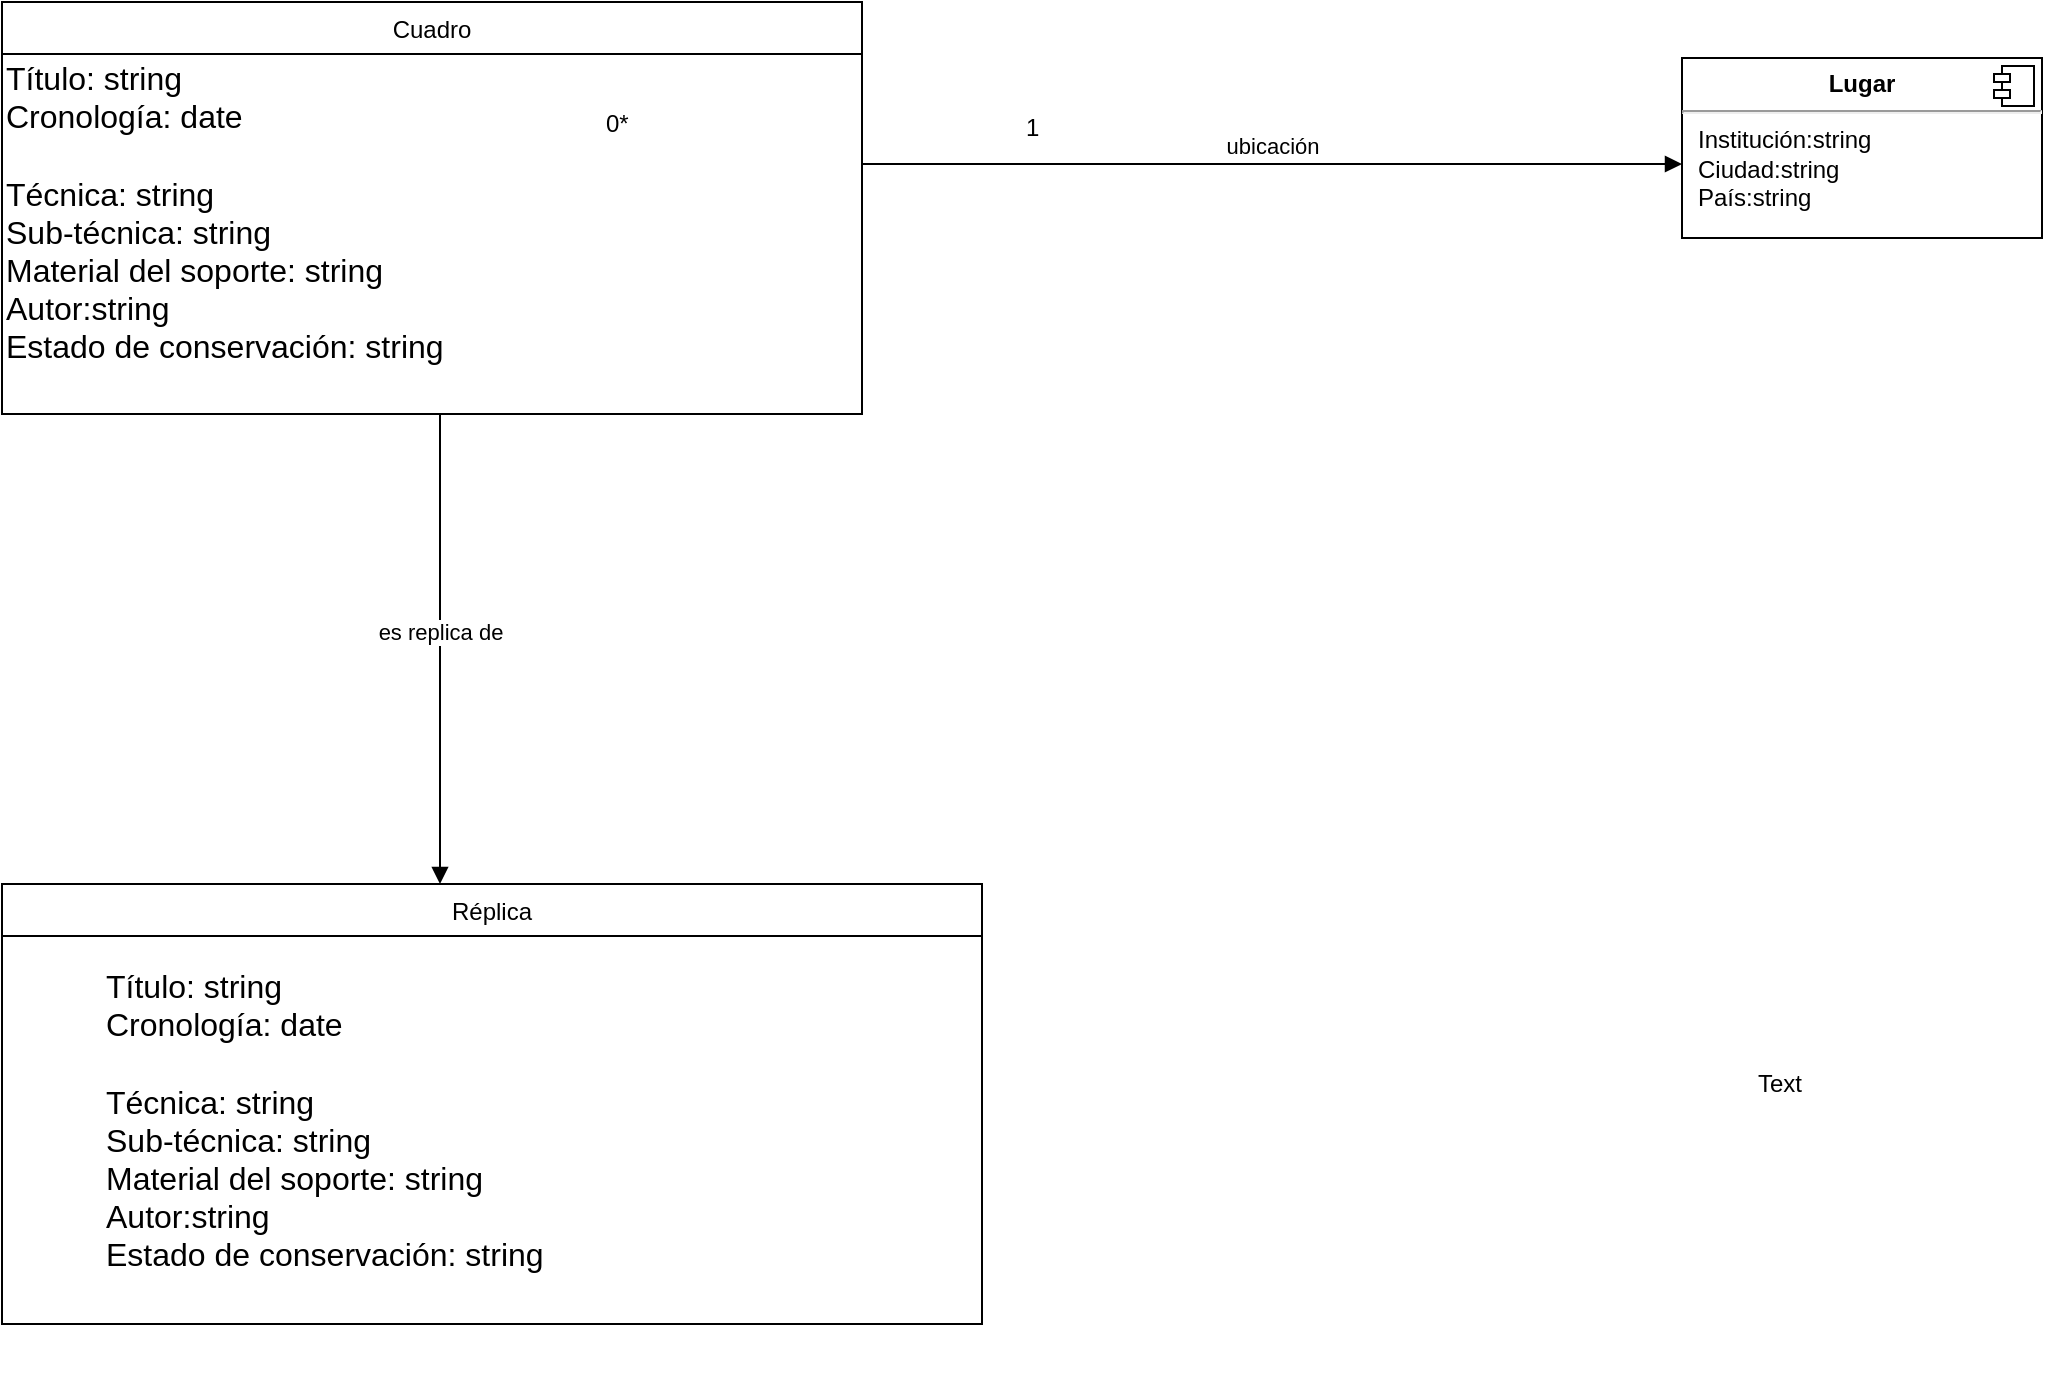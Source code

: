 <mxfile version="12.2.4"><diagram id="cQXS8tLzbw9ipoVjhAlY"><mxGraphModel dx="1612" dy="2561" grid="1" gridSize="10" guides="1" tooltips="1" connect="1" arrows="1" fold="1" page="1" pageScale="1" pageWidth="827" pageHeight="1169" math="0" shadow="0"><root><mxCell id="0"/><mxCell id="1" parent="0"/><mxCell id="6" value="ubicación" style="html=1;verticalAlign=bottom;endArrow=block;" edge="1" parent="1"><mxGeometry width="80" relative="1" as="geometry"><mxPoint x="680" y="80" as="sourcePoint"/><mxPoint x="1090" y="80" as="targetPoint"/></mxGeometry></mxCell><mxCell id="7" value="0*" style="text;html=1;resizable=0;points=[];autosize=1;align=left;verticalAlign=top;spacingTop=-4;" vertex="1" parent="1"><mxGeometry x="550" y="50" width="30" height="20" as="geometry"/></mxCell><mxCell id="10" value="&lt;p style=&quot;margin: 0px ; margin-top: 6px ; text-align: center&quot;&gt;&lt;b&gt;Lugar&lt;/b&gt;&lt;/p&gt;&lt;hr&gt;&lt;p style=&quot;margin: 0px ; margin-left: 8px&quot;&gt;Institución:string&lt;/p&gt;&lt;p style=&quot;margin: 0px ; margin-left: 8px&quot;&gt;Ciudad:string&lt;/p&gt;&lt;p style=&quot;margin: 0px ; margin-left: 8px&quot;&gt;País:string&lt;/p&gt;" style="align=left;overflow=fill;html=1;" vertex="1" parent="1"><mxGeometry x="1090" y="27" width="180" height="90" as="geometry"/></mxCell><mxCell id="11" value="" style="shape=component;jettyWidth=8;jettyHeight=4;" vertex="1" parent="10"><mxGeometry x="1" width="20" height="20" relative="1" as="geometry"><mxPoint x="-24" y="4" as="offset"/></mxGeometry></mxCell><mxCell id="12" value="1" style="text;html=1;resizable=0;points=[];autosize=1;align=left;verticalAlign=top;spacingTop=-4;" vertex="1" parent="1"><mxGeometry x="760" y="52" width="20" height="20" as="geometry"/></mxCell><mxCell id="22" value="Cuadro" style="swimlane;fontStyle=0;childLayout=stackLayout;horizontal=1;startSize=26;fillColor=none;horizontalStack=0;resizeParent=1;resizeParentMax=0;resizeLast=0;collapsible=1;marginBottom=0;" vertex="1" parent="1"><mxGeometry x="250" y="-1" width="430" height="206" as="geometry"/></mxCell><mxCell id="27" value="&lt;span style=&quot;font-size: medium&quot;&gt;Título: string&lt;br&gt;&lt;/span&gt;&lt;span style=&quot;font-size: medium&quot;&gt;Cronología: date&lt;br&gt;&lt;br&gt;&lt;/span&gt;&lt;span style=&quot;font-size: medium&quot;&gt;Técnica: string&lt;br&gt;&lt;/span&gt;&lt;span style=&quot;font-size: medium&quot;&gt;Sub-técnica: string&lt;br&gt;&lt;/span&gt;&lt;span style=&quot;font-size: medium&quot;&gt;Material del soporte: string&lt;br&gt;&lt;/span&gt;&lt;span style=&quot;font-size: medium&quot;&gt;Autor:string&lt;br&gt;&lt;/span&gt;&lt;span style=&quot;font-size: medium&quot;&gt;Estado de conservación: string&amp;nbsp;&lt;/span&gt;&lt;span style=&quot;font-size: medium&quot;&gt;&lt;br&gt;&lt;/span&gt;&lt;div class=&quot;page&quot; title=&quot;Page 6&quot;&gt;&lt;div class=&quot;section&quot;&gt;&lt;div class=&quot;layoutArea&quot;&gt;&lt;div class=&quot;column&quot;&gt;&lt;font size=&quot;3&quot;&gt;&lt;br&gt;&#9;&#9;&#9;&#9;&#9;&lt;/font&gt;&lt;/div&gt;&lt;font size=&quot;3&quot;&gt;&lt;br&gt;&#9;&#9;&#9;&#9;&lt;/font&gt;&lt;/div&gt;&lt;font size=&quot;3&quot;&gt;&lt;br&gt;&#9;&#9;&#9;&lt;/font&gt;&lt;/div&gt;&lt;br&gt;&#9;&#9;&lt;/div&gt;" style="text;html=1;resizable=0;points=[];autosize=1;align=left;verticalAlign=top;spacingTop=-4;" vertex="1" parent="22"><mxGeometry y="26" width="430" height="180" as="geometry"/></mxCell><mxCell id="32" value="es replica de" style="html=1;verticalAlign=bottom;endArrow=block;" edge="1" parent="1"><mxGeometry width="80" relative="1" as="geometry"><mxPoint x="469" y="205" as="sourcePoint"/><mxPoint x="469" y="440" as="targetPoint"/></mxGeometry></mxCell><mxCell id="33" value="Réplica" style="swimlane;fontStyle=0;childLayout=stackLayout;horizontal=1;startSize=26;fillColor=none;horizontalStack=0;resizeParent=1;resizeParentMax=0;resizeLast=0;collapsible=1;marginBottom=0;" vertex="1" parent="1"><mxGeometry x="250" y="440" width="490" height="220" as="geometry"/></mxCell><mxCell id="37" value="&lt;span style=&quot;font-size: medium&quot;&gt;Título: string&lt;br&gt;&lt;/span&gt;&lt;span style=&quot;font-size: medium&quot;&gt;Cronología: date&lt;br&gt;&lt;br&gt;&lt;/span&gt;&lt;span style=&quot;font-size: medium&quot;&gt;Técnica: string&lt;br&gt;&lt;/span&gt;&lt;span style=&quot;font-size: medium&quot;&gt;Sub-técnica: string&lt;br&gt;&lt;/span&gt;&lt;span style=&quot;font-size: medium&quot;&gt;Material del soporte: string&lt;br&gt;&lt;/span&gt;&lt;span style=&quot;font-size: medium&quot;&gt;Autor:string&lt;br&gt;&lt;/span&gt;&lt;span style=&quot;font-size: medium&quot;&gt;Estado de conservación: string&amp;nbsp;&lt;/span&gt;&lt;span style=&quot;font-size: medium&quot;&gt;&lt;br&gt;&lt;/span&gt;&lt;div class=&quot;page&quot; title=&quot;Page 6&quot;&gt;&lt;div class=&quot;section&quot;&gt;&lt;div class=&quot;layoutArea&quot;&gt;&lt;div class=&quot;column&quot;&gt;&lt;font size=&quot;3&quot;&gt;&lt;br&gt;&lt;/font&gt;&lt;/div&gt;&lt;font size=&quot;3&quot;&gt;&lt;br&gt;&lt;/font&gt;&lt;/div&gt;&lt;font size=&quot;3&quot;&gt;&lt;br&gt;&lt;/font&gt;&lt;/div&gt;&lt;/div&gt;" style="text;html=1;resizable=0;points=[];autosize=1;align=left;verticalAlign=top;spacingTop=-4;" vertex="1" parent="1"><mxGeometry x="300" y="479" width="240" height="170" as="geometry"/></mxCell><mxCell id="38" value="Text" style="text;html=1;resizable=0;points=[];autosize=1;align=left;verticalAlign=top;spacingTop=-4;" vertex="1" parent="1"><mxGeometry x="1126" y="530" width="40" height="20" as="geometry"/></mxCell></root></mxGraphModel></diagram></mxfile>